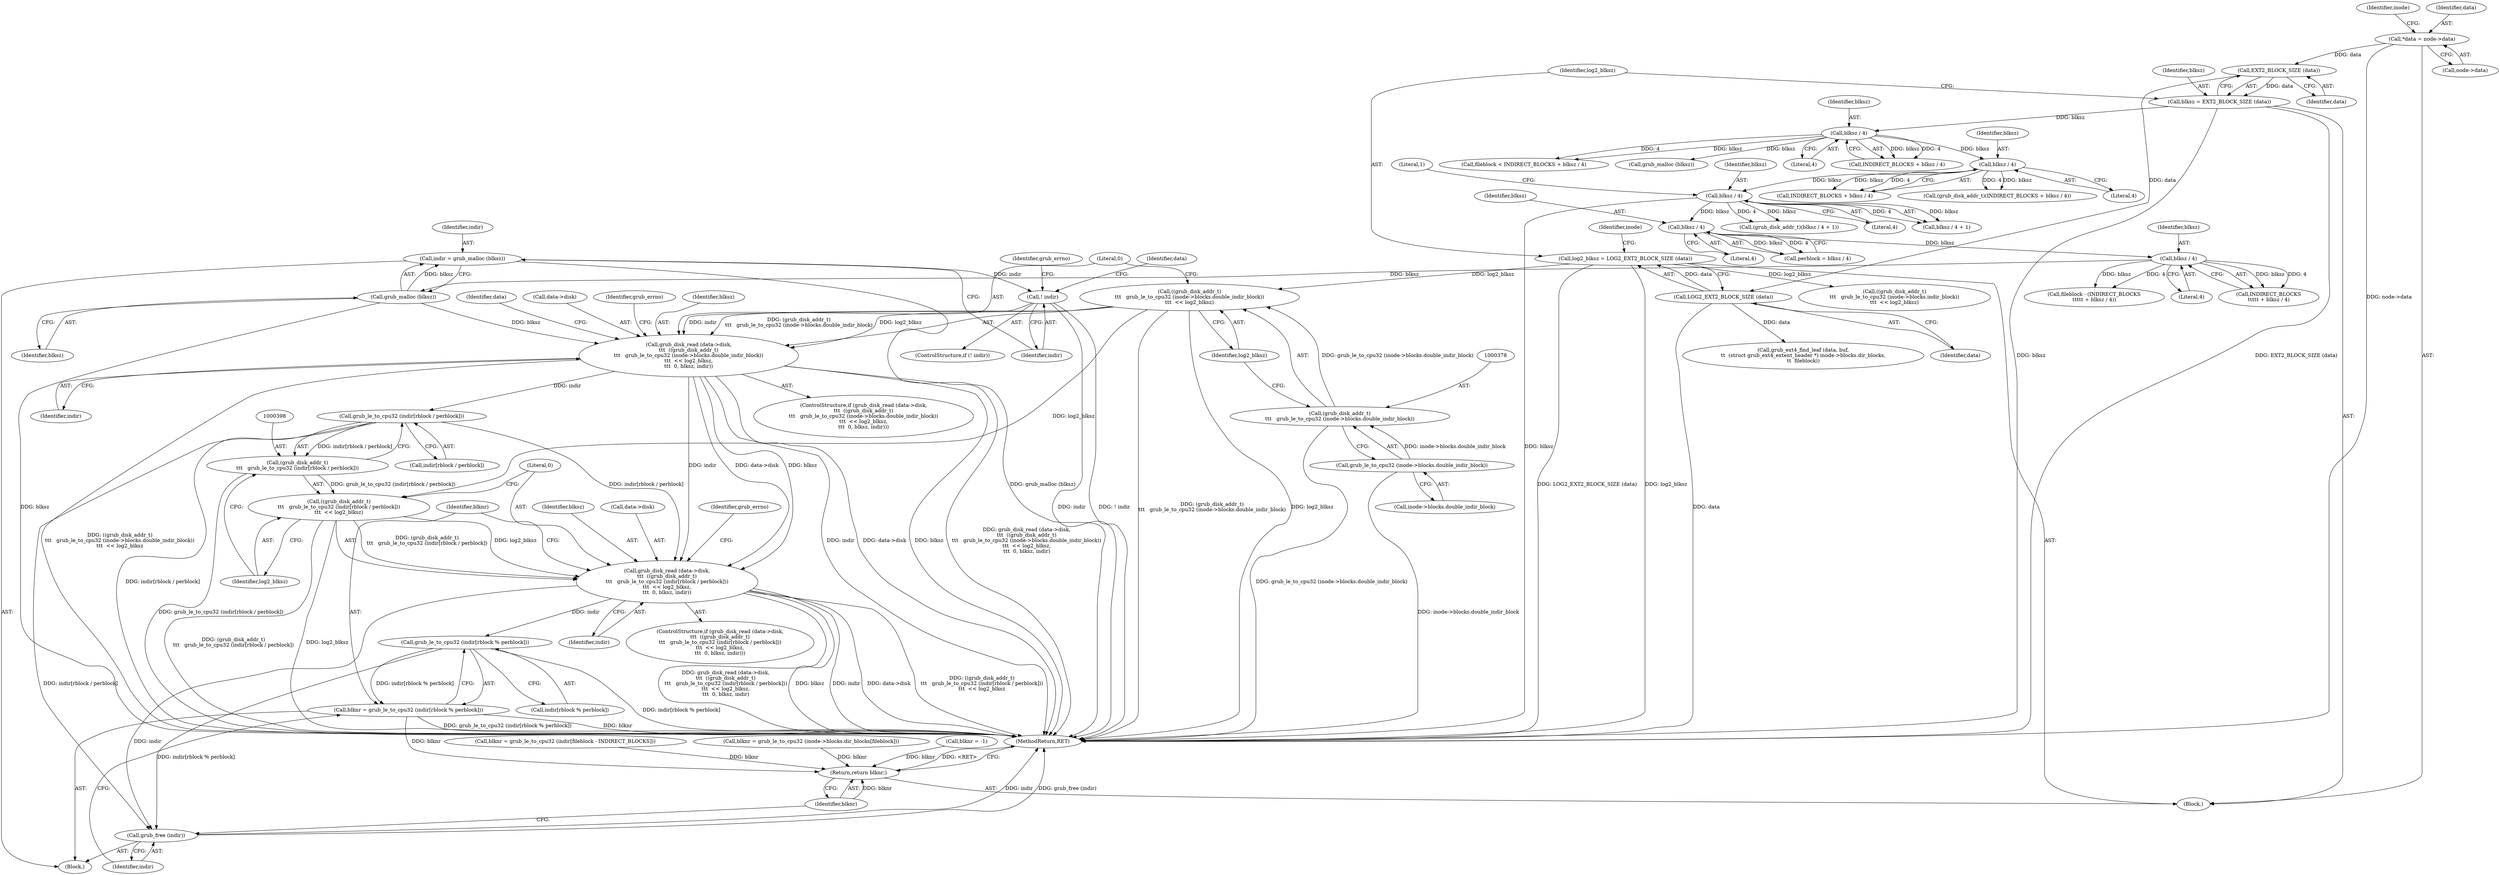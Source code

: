 digraph "1_radare2_796dd28aaa6b9fa76d99c42c4d5ff8b257cc2191_1@array" {
"1000413" [label="(Call,grub_le_to_cpu32 (indir[rblock % perblock]))"];
"1000392" [label="(Call,grub_disk_read (data->disk,\n\t\t\t  ((grub_disk_addr_t)\n\t\t\t   grub_le_to_cpu32 (indir[rblock / perblock]))\n\t\t\t  << log2_blksz,\n\t\t\t  0, blksz, indir))"];
"1000372" [label="(Call,grub_disk_read (data->disk,\n\t\t\t  ((grub_disk_addr_t)\n\t\t\t   grub_le_to_cpu32 (inode->blocks.double_indir_block))\n\t\t\t  << log2_blksz,\n\t\t\t  0, blksz, indir))"];
"1000376" [label="(Call,((grub_disk_addr_t)\n\t\t\t   grub_le_to_cpu32 (inode->blocks.double_indir_block))\n\t\t\t  << log2_blksz)"];
"1000377" [label="(Call,(grub_disk_addr_t)\n\t\t\t   grub_le_to_cpu32 (inode->blocks.double_indir_block))"];
"1000379" [label="(Call,grub_le_to_cpu32 (inode->blocks.double_indir_block))"];
"1000132" [label="(Call,log2_blksz = LOG2_EXT2_BLOCK_SIZE (data))"];
"1000134" [label="(Call,LOG2_EXT2_BLOCK_SIZE (data))"];
"1000129" [label="(Call,EXT2_BLOCK_SIZE (data))"];
"1000109" [label="(Call,*data = node->data)"];
"1000364" [label="(Call,grub_malloc (blksz))"];
"1000358" [label="(Call,blksz / 4)"];
"1000348" [label="(Call,blksz / 4)"];
"1000340" [label="(Call,blksz / 4)"];
"1000334" [label="(Call,blksz / 4)"];
"1000281" [label="(Call,blksz / 4)"];
"1000127" [label="(Call,blksz = EXT2_BLOCK_SIZE (data))"];
"1000367" [label="(Call,! indir)"];
"1000362" [label="(Call,indir = grub_malloc (blksz))"];
"1000396" [label="(Call,((grub_disk_addr_t)\n\t\t\t   grub_le_to_cpu32 (indir[rblock / perblock]))\n\t\t\t  << log2_blksz)"];
"1000397" [label="(Call,(grub_disk_addr_t)\n\t\t\t   grub_le_to_cpu32 (indir[rblock / perblock]))"];
"1000399" [label="(Call,grub_le_to_cpu32 (indir[rblock / perblock]))"];
"1000411" [label="(Call,blknr = grub_le_to_cpu32 (indir[rblock % perblock]))"];
"1000426" [label="(Return,return blknr;)"];
"1000419" [label="(Call,grub_free (indir))"];
"1000385" [label="(Identifier,log2_blksz)"];
"1000349" [label="(Identifier,blksz)"];
"1000128" [label="(Identifier,blksz)"];
"1000315" [label="(Call,blknr = grub_le_to_cpu32 (indir[fileblock - INDIRECT_BLOCKS]))"];
"1000362" [label="(Call,indir = grub_malloc (blksz))"];
"1000386" [label="(Literal,0)"];
"1000373" [label="(Call,data->disk)"];
"1000380" [label="(Call,inode->blocks.double_indir_block)"];
"1000277" [label="(Call,fileblock < INDIRECT_BLOCKS + blksz / 4)"];
"1000390" [label="(Identifier,grub_errno)"];
"1000346" [label="(Call,perblock = blksz / 4)"];
"1000410" [label="(Identifier,grub_errno)"];
"1000344" [label="(Block,)"];
"1000265" [label="(Call,blknr = grub_le_to_cpu32 (inode->blocks.dir_blocks[fileblock]))"];
"1000116" [label="(Identifier,inode)"];
"1000426" [label="(Return,return blknr;)"];
"1000132" [label="(Call,log2_blksz = LOG2_EXT2_BLOCK_SIZE (data))"];
"1000356" [label="(Call,INDIRECT_BLOCKS\n\t\t\t\t\t + blksz / 4)"];
"1000379" [label="(Call,grub_le_to_cpu32 (inode->blocks.double_indir_block))"];
"1000334" [label="(Call,blksz / 4)"];
"1000335" [label="(Identifier,blksz)"];
"1000367" [label="(Call,! indir)"];
"1000371" [label="(ControlStructure,if (grub_disk_read (data->disk,\n\t\t\t  ((grub_disk_addr_t)\n\t\t\t   grub_le_to_cpu32 (inode->blocks.double_indir_block))\n\t\t\t  << log2_blksz,\n\t\t\t  0, blksz, indir)))"];
"1000109" [label="(Call,*data = node->data)"];
"1000414" [label="(Call,indir[rblock % perblock])"];
"1000340" [label="(Call,blksz / 4)"];
"1000406" [label="(Literal,0)"];
"1000341" [label="(Identifier,blksz)"];
"1000407" [label="(Identifier,blksz)"];
"1000428" [label="(MethodReturn,RET)"];
"1000400" [label="(Call,indir[rblock / perblock])"];
"1000365" [label="(Identifier,blksz)"];
"1000288" [label="(Call,grub_malloc (blksz))"];
"1000343" [label="(Literal,1)"];
"1000405" [label="(Identifier,log2_blksz)"];
"1000348" [label="(Call,blksz / 4)"];
"1000279" [label="(Call,INDIRECT_BLOCKS + blksz / 4)"];
"1000387" [label="(Identifier,blksz)"];
"1000370" [label="(Identifier,grub_errno)"];
"1000330" [label="(Call,(grub_disk_addr_t)(INDIRECT_BLOCKS + blksz / 4))"];
"1000427" [label="(Identifier,blknr)"];
"1000122" [label="(Call,blknr = -1)"];
"1000281" [label="(Call,blksz / 4)"];
"1000130" [label="(Identifier,data)"];
"1000360" [label="(Literal,4)"];
"1000372" [label="(Call,grub_disk_read (data->disk,\n\t\t\t  ((grub_disk_addr_t)\n\t\t\t   grub_le_to_cpu32 (inode->blocks.double_indir_block))\n\t\t\t  << log2_blksz,\n\t\t\t  0, blksz, indir))"];
"1000111" [label="(Call,node->data)"];
"1000110" [label="(Identifier,data)"];
"1000359" [label="(Identifier,blksz)"];
"1000337" [label="(Call,(grub_disk_addr_t)(blksz / 4 + 1))"];
"1000354" [label="(Call,fileblock - (INDIRECT_BLOCKS\n\t\t\t\t\t + blksz / 4))"];
"1000393" [label="(Call,data->disk)"];
"1000376" [label="(Call,((grub_disk_addr_t)\n\t\t\t   grub_le_to_cpu32 (inode->blocks.double_indir_block))\n\t\t\t  << log2_blksz)"];
"1000300" [label="(Call,((grub_disk_addr_t)\n\t\t\t   grub_le_to_cpu32 (inode->blocks.indir_block))\n\t\t\t  << log2_blksz)"];
"1000133" [label="(Identifier,log2_blksz)"];
"1000107" [label="(Block,)"];
"1000127" [label="(Call,blksz = EXT2_BLOCK_SIZE (data))"];
"1000282" [label="(Identifier,blksz)"];
"1000358" [label="(Call,blksz / 4)"];
"1000283" [label="(Literal,4)"];
"1000368" [label="(Identifier,indir)"];
"1000408" [label="(Identifier,indir)"];
"1000134" [label="(Call,LOG2_EXT2_BLOCK_SIZE (data))"];
"1000420" [label="(Identifier,indir)"];
"1000150" [label="(Call,grub_ext4_find_leaf (data, buf,\n\t\t  (struct grub_ext4_extent_header *) inode->blocks.dir_blocks,\n\t\t  fileblock))"];
"1000336" [label="(Literal,4)"];
"1000394" [label="(Identifier,data)"];
"1000342" [label="(Literal,4)"];
"1000392" [label="(Call,grub_disk_read (data->disk,\n\t\t\t  ((grub_disk_addr_t)\n\t\t\t   grub_le_to_cpu32 (indir[rblock / perblock]))\n\t\t\t  << log2_blksz,\n\t\t\t  0, blksz, indir))"];
"1000364" [label="(Call,grub_malloc (blksz))"];
"1000388" [label="(Identifier,indir)"];
"1000413" [label="(Call,grub_le_to_cpu32 (indir[rblock % perblock]))"];
"1000374" [label="(Identifier,data)"];
"1000411" [label="(Call,blknr = grub_le_to_cpu32 (indir[rblock % perblock]))"];
"1000332" [label="(Call,INDIRECT_BLOCKS + blksz / 4)"];
"1000140" [label="(Identifier,inode)"];
"1000135" [label="(Identifier,data)"];
"1000391" [label="(ControlStructure,if (grub_disk_read (data->disk,\n\t\t\t  ((grub_disk_addr_t)\n\t\t\t   grub_le_to_cpu32 (indir[rblock / perblock]))\n\t\t\t  << log2_blksz,\n\t\t\t  0, blksz, indir)))"];
"1000419" [label="(Call,grub_free (indir))"];
"1000396" [label="(Call,((grub_disk_addr_t)\n\t\t\t   grub_le_to_cpu32 (indir[rblock / perblock]))\n\t\t\t  << log2_blksz)"];
"1000129" [label="(Call,EXT2_BLOCK_SIZE (data))"];
"1000377" [label="(Call,(grub_disk_addr_t)\n\t\t\t   grub_le_to_cpu32 (inode->blocks.double_indir_block))"];
"1000397" [label="(Call,(grub_disk_addr_t)\n\t\t\t   grub_le_to_cpu32 (indir[rblock / perblock]))"];
"1000350" [label="(Literal,4)"];
"1000399" [label="(Call,grub_le_to_cpu32 (indir[rblock / perblock]))"];
"1000412" [label="(Identifier,blknr)"];
"1000339" [label="(Call,blksz / 4 + 1)"];
"1000363" [label="(Identifier,indir)"];
"1000366" [label="(ControlStructure,if (! indir))"];
"1000413" -> "1000411"  [label="AST: "];
"1000413" -> "1000414"  [label="CFG: "];
"1000414" -> "1000413"  [label="AST: "];
"1000411" -> "1000413"  [label="CFG: "];
"1000413" -> "1000428"  [label="DDG: indir[rblock % perblock]"];
"1000413" -> "1000411"  [label="DDG: indir[rblock % perblock]"];
"1000392" -> "1000413"  [label="DDG: indir"];
"1000413" -> "1000419"  [label="DDG: indir[rblock % perblock]"];
"1000392" -> "1000391"  [label="AST: "];
"1000392" -> "1000408"  [label="CFG: "];
"1000393" -> "1000392"  [label="AST: "];
"1000396" -> "1000392"  [label="AST: "];
"1000406" -> "1000392"  [label="AST: "];
"1000407" -> "1000392"  [label="AST: "];
"1000408" -> "1000392"  [label="AST: "];
"1000410" -> "1000392"  [label="CFG: "];
"1000412" -> "1000392"  [label="CFG: "];
"1000392" -> "1000428"  [label="DDG: ((grub_disk_addr_t)\n\t\t\t   grub_le_to_cpu32 (indir[rblock / perblock]))\n\t\t\t  << log2_blksz"];
"1000392" -> "1000428"  [label="DDG: grub_disk_read (data->disk,\n\t\t\t  ((grub_disk_addr_t)\n\t\t\t   grub_le_to_cpu32 (indir[rblock / perblock]))\n\t\t\t  << log2_blksz,\n\t\t\t  0, blksz, indir)"];
"1000392" -> "1000428"  [label="DDG: blksz"];
"1000392" -> "1000428"  [label="DDG: indir"];
"1000392" -> "1000428"  [label="DDG: data->disk"];
"1000372" -> "1000392"  [label="DDG: data->disk"];
"1000372" -> "1000392"  [label="DDG: blksz"];
"1000372" -> "1000392"  [label="DDG: indir"];
"1000396" -> "1000392"  [label="DDG: (grub_disk_addr_t)\n\t\t\t   grub_le_to_cpu32 (indir[rblock / perblock])"];
"1000396" -> "1000392"  [label="DDG: log2_blksz"];
"1000399" -> "1000392"  [label="DDG: indir[rblock / perblock]"];
"1000392" -> "1000419"  [label="DDG: indir"];
"1000372" -> "1000371"  [label="AST: "];
"1000372" -> "1000388"  [label="CFG: "];
"1000373" -> "1000372"  [label="AST: "];
"1000376" -> "1000372"  [label="AST: "];
"1000386" -> "1000372"  [label="AST: "];
"1000387" -> "1000372"  [label="AST: "];
"1000388" -> "1000372"  [label="AST: "];
"1000390" -> "1000372"  [label="CFG: "];
"1000394" -> "1000372"  [label="CFG: "];
"1000372" -> "1000428"  [label="DDG: ((grub_disk_addr_t)\n\t\t\t   grub_le_to_cpu32 (inode->blocks.double_indir_block))\n\t\t\t  << log2_blksz"];
"1000372" -> "1000428"  [label="DDG: indir"];
"1000372" -> "1000428"  [label="DDG: data->disk"];
"1000372" -> "1000428"  [label="DDG: blksz"];
"1000372" -> "1000428"  [label="DDG: grub_disk_read (data->disk,\n\t\t\t  ((grub_disk_addr_t)\n\t\t\t   grub_le_to_cpu32 (inode->blocks.double_indir_block))\n\t\t\t  << log2_blksz,\n\t\t\t  0, blksz, indir)"];
"1000376" -> "1000372"  [label="DDG: (grub_disk_addr_t)\n\t\t\t   grub_le_to_cpu32 (inode->blocks.double_indir_block)"];
"1000376" -> "1000372"  [label="DDG: log2_blksz"];
"1000364" -> "1000372"  [label="DDG: blksz"];
"1000367" -> "1000372"  [label="DDG: indir"];
"1000372" -> "1000399"  [label="DDG: indir"];
"1000376" -> "1000385"  [label="CFG: "];
"1000377" -> "1000376"  [label="AST: "];
"1000385" -> "1000376"  [label="AST: "];
"1000386" -> "1000376"  [label="CFG: "];
"1000376" -> "1000428"  [label="DDG: (grub_disk_addr_t)\n\t\t\t   grub_le_to_cpu32 (inode->blocks.double_indir_block)"];
"1000376" -> "1000428"  [label="DDG: log2_blksz"];
"1000377" -> "1000376"  [label="DDG: grub_le_to_cpu32 (inode->blocks.double_indir_block)"];
"1000132" -> "1000376"  [label="DDG: log2_blksz"];
"1000376" -> "1000396"  [label="DDG: log2_blksz"];
"1000377" -> "1000379"  [label="CFG: "];
"1000378" -> "1000377"  [label="AST: "];
"1000379" -> "1000377"  [label="AST: "];
"1000385" -> "1000377"  [label="CFG: "];
"1000377" -> "1000428"  [label="DDG: grub_le_to_cpu32 (inode->blocks.double_indir_block)"];
"1000379" -> "1000377"  [label="DDG: inode->blocks.double_indir_block"];
"1000379" -> "1000380"  [label="CFG: "];
"1000380" -> "1000379"  [label="AST: "];
"1000379" -> "1000428"  [label="DDG: inode->blocks.double_indir_block"];
"1000132" -> "1000107"  [label="AST: "];
"1000132" -> "1000134"  [label="CFG: "];
"1000133" -> "1000132"  [label="AST: "];
"1000134" -> "1000132"  [label="AST: "];
"1000140" -> "1000132"  [label="CFG: "];
"1000132" -> "1000428"  [label="DDG: LOG2_EXT2_BLOCK_SIZE (data)"];
"1000132" -> "1000428"  [label="DDG: log2_blksz"];
"1000134" -> "1000132"  [label="DDG: data"];
"1000132" -> "1000300"  [label="DDG: log2_blksz"];
"1000134" -> "1000135"  [label="CFG: "];
"1000135" -> "1000134"  [label="AST: "];
"1000134" -> "1000428"  [label="DDG: data"];
"1000129" -> "1000134"  [label="DDG: data"];
"1000134" -> "1000150"  [label="DDG: data"];
"1000129" -> "1000127"  [label="AST: "];
"1000129" -> "1000130"  [label="CFG: "];
"1000130" -> "1000129"  [label="AST: "];
"1000127" -> "1000129"  [label="CFG: "];
"1000129" -> "1000127"  [label="DDG: data"];
"1000109" -> "1000129"  [label="DDG: data"];
"1000109" -> "1000107"  [label="AST: "];
"1000109" -> "1000111"  [label="CFG: "];
"1000110" -> "1000109"  [label="AST: "];
"1000111" -> "1000109"  [label="AST: "];
"1000116" -> "1000109"  [label="CFG: "];
"1000109" -> "1000428"  [label="DDG: node->data"];
"1000364" -> "1000362"  [label="AST: "];
"1000364" -> "1000365"  [label="CFG: "];
"1000365" -> "1000364"  [label="AST: "];
"1000362" -> "1000364"  [label="CFG: "];
"1000364" -> "1000428"  [label="DDG: blksz"];
"1000364" -> "1000362"  [label="DDG: blksz"];
"1000358" -> "1000364"  [label="DDG: blksz"];
"1000358" -> "1000356"  [label="AST: "];
"1000358" -> "1000360"  [label="CFG: "];
"1000359" -> "1000358"  [label="AST: "];
"1000360" -> "1000358"  [label="AST: "];
"1000356" -> "1000358"  [label="CFG: "];
"1000358" -> "1000354"  [label="DDG: blksz"];
"1000358" -> "1000354"  [label="DDG: 4"];
"1000358" -> "1000356"  [label="DDG: blksz"];
"1000358" -> "1000356"  [label="DDG: 4"];
"1000348" -> "1000358"  [label="DDG: blksz"];
"1000348" -> "1000346"  [label="AST: "];
"1000348" -> "1000350"  [label="CFG: "];
"1000349" -> "1000348"  [label="AST: "];
"1000350" -> "1000348"  [label="AST: "];
"1000346" -> "1000348"  [label="CFG: "];
"1000348" -> "1000346"  [label="DDG: blksz"];
"1000348" -> "1000346"  [label="DDG: 4"];
"1000340" -> "1000348"  [label="DDG: blksz"];
"1000340" -> "1000339"  [label="AST: "];
"1000340" -> "1000342"  [label="CFG: "];
"1000341" -> "1000340"  [label="AST: "];
"1000342" -> "1000340"  [label="AST: "];
"1000343" -> "1000340"  [label="CFG: "];
"1000340" -> "1000428"  [label="DDG: blksz"];
"1000340" -> "1000337"  [label="DDG: blksz"];
"1000340" -> "1000337"  [label="DDG: 4"];
"1000340" -> "1000339"  [label="DDG: blksz"];
"1000340" -> "1000339"  [label="DDG: 4"];
"1000334" -> "1000340"  [label="DDG: blksz"];
"1000334" -> "1000332"  [label="AST: "];
"1000334" -> "1000336"  [label="CFG: "];
"1000335" -> "1000334"  [label="AST: "];
"1000336" -> "1000334"  [label="AST: "];
"1000332" -> "1000334"  [label="CFG: "];
"1000334" -> "1000330"  [label="DDG: blksz"];
"1000334" -> "1000330"  [label="DDG: 4"];
"1000334" -> "1000332"  [label="DDG: blksz"];
"1000334" -> "1000332"  [label="DDG: 4"];
"1000281" -> "1000334"  [label="DDG: blksz"];
"1000281" -> "1000279"  [label="AST: "];
"1000281" -> "1000283"  [label="CFG: "];
"1000282" -> "1000281"  [label="AST: "];
"1000283" -> "1000281"  [label="AST: "];
"1000279" -> "1000281"  [label="CFG: "];
"1000281" -> "1000277"  [label="DDG: blksz"];
"1000281" -> "1000277"  [label="DDG: 4"];
"1000281" -> "1000279"  [label="DDG: blksz"];
"1000281" -> "1000279"  [label="DDG: 4"];
"1000127" -> "1000281"  [label="DDG: blksz"];
"1000281" -> "1000288"  [label="DDG: blksz"];
"1000127" -> "1000107"  [label="AST: "];
"1000128" -> "1000127"  [label="AST: "];
"1000133" -> "1000127"  [label="CFG: "];
"1000127" -> "1000428"  [label="DDG: EXT2_BLOCK_SIZE (data)"];
"1000127" -> "1000428"  [label="DDG: blksz"];
"1000367" -> "1000366"  [label="AST: "];
"1000367" -> "1000368"  [label="CFG: "];
"1000368" -> "1000367"  [label="AST: "];
"1000370" -> "1000367"  [label="CFG: "];
"1000374" -> "1000367"  [label="CFG: "];
"1000367" -> "1000428"  [label="DDG: indir"];
"1000367" -> "1000428"  [label="DDG: ! indir"];
"1000362" -> "1000367"  [label="DDG: indir"];
"1000362" -> "1000344"  [label="AST: "];
"1000363" -> "1000362"  [label="AST: "];
"1000368" -> "1000362"  [label="CFG: "];
"1000362" -> "1000428"  [label="DDG: grub_malloc (blksz)"];
"1000396" -> "1000405"  [label="CFG: "];
"1000397" -> "1000396"  [label="AST: "];
"1000405" -> "1000396"  [label="AST: "];
"1000406" -> "1000396"  [label="CFG: "];
"1000396" -> "1000428"  [label="DDG: (grub_disk_addr_t)\n\t\t\t   grub_le_to_cpu32 (indir[rblock / perblock])"];
"1000396" -> "1000428"  [label="DDG: log2_blksz"];
"1000397" -> "1000396"  [label="DDG: grub_le_to_cpu32 (indir[rblock / perblock])"];
"1000397" -> "1000399"  [label="CFG: "];
"1000398" -> "1000397"  [label="AST: "];
"1000399" -> "1000397"  [label="AST: "];
"1000405" -> "1000397"  [label="CFG: "];
"1000397" -> "1000428"  [label="DDG: grub_le_to_cpu32 (indir[rblock / perblock])"];
"1000399" -> "1000397"  [label="DDG: indir[rblock / perblock]"];
"1000399" -> "1000400"  [label="CFG: "];
"1000400" -> "1000399"  [label="AST: "];
"1000399" -> "1000428"  [label="DDG: indir[rblock / perblock]"];
"1000399" -> "1000419"  [label="DDG: indir[rblock / perblock]"];
"1000411" -> "1000344"  [label="AST: "];
"1000412" -> "1000411"  [label="AST: "];
"1000420" -> "1000411"  [label="CFG: "];
"1000411" -> "1000428"  [label="DDG: blknr"];
"1000411" -> "1000428"  [label="DDG: grub_le_to_cpu32 (indir[rblock % perblock])"];
"1000411" -> "1000426"  [label="DDG: blknr"];
"1000426" -> "1000107"  [label="AST: "];
"1000426" -> "1000427"  [label="CFG: "];
"1000427" -> "1000426"  [label="AST: "];
"1000428" -> "1000426"  [label="CFG: "];
"1000426" -> "1000428"  [label="DDG: <RET>"];
"1000427" -> "1000426"  [label="DDG: blknr"];
"1000315" -> "1000426"  [label="DDG: blknr"];
"1000122" -> "1000426"  [label="DDG: blknr"];
"1000265" -> "1000426"  [label="DDG: blknr"];
"1000419" -> "1000344"  [label="AST: "];
"1000419" -> "1000420"  [label="CFG: "];
"1000420" -> "1000419"  [label="AST: "];
"1000427" -> "1000419"  [label="CFG: "];
"1000419" -> "1000428"  [label="DDG: indir"];
"1000419" -> "1000428"  [label="DDG: grub_free (indir)"];
}
